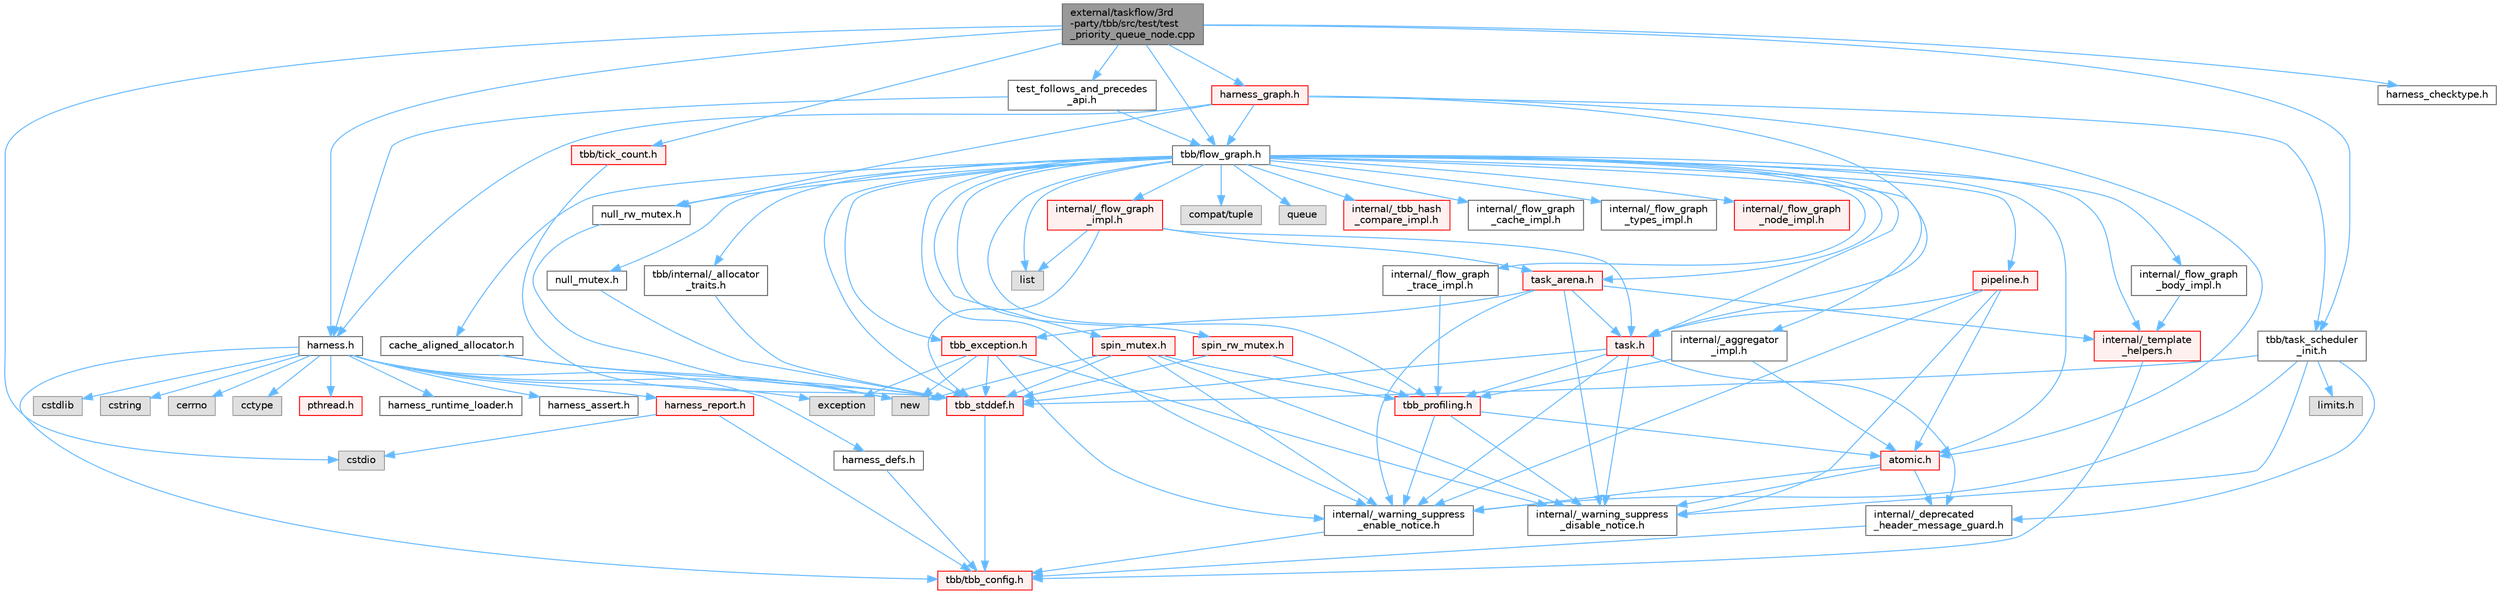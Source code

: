 digraph "external/taskflow/3rd-party/tbb/src/test/test_priority_queue_node.cpp"
{
 // LATEX_PDF_SIZE
  bgcolor="transparent";
  edge [fontname=Helvetica,fontsize=10,labelfontname=Helvetica,labelfontsize=10];
  node [fontname=Helvetica,fontsize=10,shape=box,height=0.2,width=0.4];
  Node1 [id="Node000001",label="external/taskflow/3rd\l-party/tbb/src/test/test\l_priority_queue_node.cpp",height=0.2,width=0.4,color="gray40", fillcolor="grey60", style="filled", fontcolor="black",tooltip=" "];
  Node1 -> Node2 [id="edge1_Node000001_Node000002",color="steelblue1",style="solid",tooltip=" "];
  Node2 [id="Node000002",label="harness.h",height=0.2,width=0.4,color="grey40", fillcolor="white", style="filled",URL="$harness_8h.html",tooltip=" "];
  Node2 -> Node3 [id="edge2_Node000002_Node000003",color="steelblue1",style="solid",tooltip=" "];
  Node3 [id="Node000003",label="tbb/tbb_config.h",height=0.2,width=0.4,color="red", fillcolor="#FFF0F0", style="filled",URL="$tbb__config_8h.html",tooltip=" "];
  Node2 -> Node5 [id="edge3_Node000002_Node000005",color="steelblue1",style="solid",tooltip=" "];
  Node5 [id="Node000005",label="harness_defs.h",height=0.2,width=0.4,color="grey40", fillcolor="white", style="filled",URL="$harness__defs_8h.html",tooltip=" "];
  Node5 -> Node3 [id="edge4_Node000005_Node000003",color="steelblue1",style="solid",tooltip=" "];
  Node2 -> Node6 [id="edge5_Node000002_Node000006",color="steelblue1",style="solid",tooltip=" "];
  Node6 [id="Node000006",label="cstdlib",height=0.2,width=0.4,color="grey60", fillcolor="#E0E0E0", style="filled",tooltip=" "];
  Node2 -> Node7 [id="edge6_Node000002_Node000007",color="steelblue1",style="solid",tooltip=" "];
  Node7 [id="Node000007",label="cstring",height=0.2,width=0.4,color="grey60", fillcolor="#E0E0E0", style="filled",tooltip=" "];
  Node2 -> Node8 [id="edge7_Node000002_Node000008",color="steelblue1",style="solid",tooltip=" "];
  Node8 [id="Node000008",label="cerrno",height=0.2,width=0.4,color="grey60", fillcolor="#E0E0E0", style="filled",tooltip=" "];
  Node2 -> Node9 [id="edge8_Node000002_Node000009",color="steelblue1",style="solid",tooltip=" "];
  Node9 [id="Node000009",label="cctype",height=0.2,width=0.4,color="grey60", fillcolor="#E0E0E0", style="filled",tooltip=" "];
  Node2 -> Node10 [id="edge9_Node000002_Node000010",color="steelblue1",style="solid",tooltip=" "];
  Node10 [id="Node000010",label="new",height=0.2,width=0.4,color="grey60", fillcolor="#E0E0E0", style="filled",tooltip=" "];
  Node2 -> Node11 [id="edge10_Node000002_Node000011",color="steelblue1",style="solid",tooltip=" "];
  Node11 [id="Node000011",label="pthread.h",height=0.2,width=0.4,color="red", fillcolor="#FFF0F0", style="filled",URL="$pthread_8h.html",tooltip=" "];
  Node2 -> Node57 [id="edge11_Node000002_Node000057",color="steelblue1",style="solid",tooltip=" "];
  Node57 [id="Node000057",label="harness_runtime_loader.h",height=0.2,width=0.4,color="grey40", fillcolor="white", style="filled",URL="$harness__runtime__loader_8h.html",tooltip=" "];
  Node2 -> Node58 [id="edge12_Node000002_Node000058",color="steelblue1",style="solid",tooltip=" "];
  Node58 [id="Node000058",label="harness_report.h",height=0.2,width=0.4,color="red", fillcolor="#FFF0F0", style="filled",URL="$harness__report_8h.html",tooltip=" "];
  Node58 -> Node59 [id="edge13_Node000058_Node000059",color="steelblue1",style="solid",tooltip=" "];
  Node59 [id="Node000059",label="cstdio",height=0.2,width=0.4,color="grey60", fillcolor="#E0E0E0", style="filled",tooltip=" "];
  Node58 -> Node3 [id="edge14_Node000058_Node000003",color="steelblue1",style="solid",tooltip=" "];
  Node2 -> Node24 [id="edge15_Node000002_Node000024",color="steelblue1",style="solid",tooltip=" "];
  Node24 [id="Node000024",label="exception",height=0.2,width=0.4,color="grey60", fillcolor="#E0E0E0", style="filled",tooltip=" "];
  Node2 -> Node61 [id="edge16_Node000002_Node000061",color="steelblue1",style="solid",tooltip=" "];
  Node61 [id="Node000061",label="harness_assert.h",height=0.2,width=0.4,color="grey40", fillcolor="white", style="filled",URL="$harness__assert_8h.html",tooltip=" "];
  Node1 -> Node62 [id="edge17_Node000001_Node000062",color="steelblue1",style="solid",tooltip=" "];
  Node62 [id="Node000062",label="tbb/flow_graph.h",height=0.2,width=0.4,color="grey40", fillcolor="white", style="filled",URL="$flow__graph_8h.html",tooltip="The graph related classes and functions"];
  Node62 -> Node63 [id="edge18_Node000062_Node000063",color="steelblue1",style="solid",tooltip=" "];
  Node63 [id="Node000063",label="internal/_warning_suppress\l_enable_notice.h",height=0.2,width=0.4,color="grey40", fillcolor="white", style="filled",URL="$__warning__suppress__enable__notice_8h.html",tooltip=" "];
  Node63 -> Node3 [id="edge19_Node000063_Node000003",color="steelblue1",style="solid",tooltip=" "];
  Node62 -> Node64 [id="edge20_Node000062_Node000064",color="steelblue1",style="solid",tooltip=" "];
  Node64 [id="Node000064",label="tbb_stddef.h",height=0.2,width=0.4,color="red", fillcolor="#FFF0F0", style="filled",URL="$tbb__stddef_8h.html",tooltip=" "];
  Node64 -> Node3 [id="edge21_Node000064_Node000003",color="steelblue1",style="solid",tooltip=" "];
  Node62 -> Node66 [id="edge22_Node000062_Node000066",color="steelblue1",style="solid",tooltip=" "];
  Node66 [id="Node000066",label="atomic.h",height=0.2,width=0.4,color="red", fillcolor="#FFF0F0", style="filled",URL="$external_2taskflow_23rd-party_2tbb_2include_2tbb_2atomic_8h.html",tooltip=" "];
  Node66 -> Node67 [id="edge23_Node000066_Node000067",color="steelblue1",style="solid",tooltip=" "];
  Node67 [id="Node000067",label="internal/_deprecated\l_header_message_guard.h",height=0.2,width=0.4,color="grey40", fillcolor="white", style="filled",URL="$__deprecated__header__message__guard_8h.html",tooltip=" "];
  Node67 -> Node3 [id="edge24_Node000067_Node000003",color="steelblue1",style="solid",tooltip=" "];
  Node66 -> Node63 [id="edge25_Node000066_Node000063",color="steelblue1",style="solid",tooltip=" "];
  Node66 -> Node69 [id="edge26_Node000066_Node000069",color="steelblue1",style="solid",tooltip=" "];
  Node69 [id="Node000069",label="internal/_warning_suppress\l_disable_notice.h",height=0.2,width=0.4,color="grey40", fillcolor="white", style="filled",URL="$__warning__suppress__disable__notice_8h.html",tooltip=" "];
  Node62 -> Node70 [id="edge27_Node000062_Node000070",color="steelblue1",style="solid",tooltip=" "];
  Node70 [id="Node000070",label="spin_mutex.h",height=0.2,width=0.4,color="red", fillcolor="#FFF0F0", style="filled",URL="$external_2taskflow_23rd-party_2tbb_2include_2tbb_2spin__mutex_8h.html",tooltip=" "];
  Node70 -> Node63 [id="edge28_Node000070_Node000063",color="steelblue1",style="solid",tooltip=" "];
  Node70 -> Node10 [id="edge29_Node000070_Node000010",color="steelblue1",style="solid",tooltip=" "];
  Node70 -> Node64 [id="edge30_Node000070_Node000064",color="steelblue1",style="solid",tooltip=" "];
  Node70 -> Node72 [id="edge31_Node000070_Node000072",color="steelblue1",style="solid",tooltip=" "];
  Node72 [id="Node000072",label="tbb_profiling.h",height=0.2,width=0.4,color="red", fillcolor="#FFF0F0", style="filled",URL="$tbb__profiling_8h.html",tooltip=" "];
  Node72 -> Node63 [id="edge32_Node000072_Node000063",color="steelblue1",style="solid",tooltip=" "];
  Node72 -> Node66 [id="edge33_Node000072_Node000066",color="steelblue1",style="solid",tooltip=" "];
  Node72 -> Node69 [id="edge34_Node000072_Node000069",color="steelblue1",style="solid",tooltip=" "];
  Node70 -> Node69 [id="edge35_Node000070_Node000069",color="steelblue1",style="solid",tooltip=" "];
  Node62 -> Node75 [id="edge36_Node000062_Node000075",color="steelblue1",style="solid",tooltip=" "];
  Node75 [id="Node000075",label="null_mutex.h",height=0.2,width=0.4,color="grey40", fillcolor="white", style="filled",URL="$external_2taskflow_23rd-party_2tbb_2include_2tbb_2null__mutex_8h.html",tooltip=" "];
  Node75 -> Node64 [id="edge37_Node000075_Node000064",color="steelblue1",style="solid",tooltip=" "];
  Node62 -> Node76 [id="edge38_Node000062_Node000076",color="steelblue1",style="solid",tooltip=" "];
  Node76 [id="Node000076",label="spin_rw_mutex.h",height=0.2,width=0.4,color="red", fillcolor="#FFF0F0", style="filled",URL="$spin__rw__mutex_8h.html",tooltip=" "];
  Node76 -> Node64 [id="edge39_Node000076_Node000064",color="steelblue1",style="solid",tooltip=" "];
  Node76 -> Node72 [id="edge40_Node000076_Node000072",color="steelblue1",style="solid",tooltip=" "];
  Node62 -> Node77 [id="edge41_Node000062_Node000077",color="steelblue1",style="solid",tooltip=" "];
  Node77 [id="Node000077",label="null_rw_mutex.h",height=0.2,width=0.4,color="grey40", fillcolor="white", style="filled",URL="$null__rw__mutex_8h.html",tooltip=" "];
  Node77 -> Node64 [id="edge42_Node000077_Node000064",color="steelblue1",style="solid",tooltip=" "];
  Node62 -> Node78 [id="edge43_Node000062_Node000078",color="steelblue1",style="solid",tooltip=" "];
  Node78 [id="Node000078",label="task.h",height=0.2,width=0.4,color="red", fillcolor="#FFF0F0", style="filled",URL="$task_8h.html",tooltip=" "];
  Node78 -> Node67 [id="edge44_Node000078_Node000067",color="steelblue1",style="solid",tooltip=" "];
  Node78 -> Node63 [id="edge45_Node000078_Node000063",color="steelblue1",style="solid",tooltip=" "];
  Node78 -> Node64 [id="edge46_Node000078_Node000064",color="steelblue1",style="solid",tooltip=" "];
  Node78 -> Node72 [id="edge47_Node000078_Node000072",color="steelblue1",style="solid",tooltip=" "];
  Node78 -> Node69 [id="edge48_Node000078_Node000069",color="steelblue1",style="solid",tooltip=" "];
  Node62 -> Node80 [id="edge49_Node000062_Node000080",color="steelblue1",style="solid",tooltip=" "];
  Node80 [id="Node000080",label="cache_aligned_allocator.h",height=0.2,width=0.4,color="grey40", fillcolor="white", style="filled",URL="$cache__aligned__allocator_8h.html",tooltip=" "];
  Node80 -> Node10 [id="edge50_Node000080_Node000010",color="steelblue1",style="solid",tooltip=" "];
  Node80 -> Node64 [id="edge51_Node000080_Node000064",color="steelblue1",style="solid",tooltip=" "];
  Node62 -> Node81 [id="edge52_Node000062_Node000081",color="steelblue1",style="solid",tooltip=" "];
  Node81 [id="Node000081",label="tbb_exception.h",height=0.2,width=0.4,color="red", fillcolor="#FFF0F0", style="filled",URL="$tbb__exception_8h.html",tooltip=" "];
  Node81 -> Node63 [id="edge53_Node000081_Node000063",color="steelblue1",style="solid",tooltip=" "];
  Node81 -> Node64 [id="edge54_Node000081_Node000064",color="steelblue1",style="solid",tooltip=" "];
  Node81 -> Node24 [id="edge55_Node000081_Node000024",color="steelblue1",style="solid",tooltip=" "];
  Node81 -> Node10 [id="edge56_Node000081_Node000010",color="steelblue1",style="solid",tooltip=" "];
  Node81 -> Node69 [id="edge57_Node000081_Node000069",color="steelblue1",style="solid",tooltip=" "];
  Node62 -> Node84 [id="edge58_Node000062_Node000084",color="steelblue1",style="solid",tooltip=" "];
  Node84 [id="Node000084",label="pipeline.h",height=0.2,width=0.4,color="red", fillcolor="#FFF0F0", style="filled",URL="$pipeline_8h.html",tooltip=" "];
  Node84 -> Node63 [id="edge59_Node000084_Node000063",color="steelblue1",style="solid",tooltip=" "];
  Node84 -> Node66 [id="edge60_Node000084_Node000066",color="steelblue1",style="solid",tooltip=" "];
  Node84 -> Node78 [id="edge61_Node000084_Node000078",color="steelblue1",style="solid",tooltip=" "];
  Node84 -> Node69 [id="edge62_Node000084_Node000069",color="steelblue1",style="solid",tooltip=" "];
  Node62 -> Node85 [id="edge63_Node000062_Node000085",color="steelblue1",style="solid",tooltip=" "];
  Node85 [id="Node000085",label="internal/_template\l_helpers.h",height=0.2,width=0.4,color="red", fillcolor="#FFF0F0", style="filled",URL="$__template__helpers_8h.html",tooltip=" "];
  Node85 -> Node3 [id="edge64_Node000085_Node000003",color="steelblue1",style="solid",tooltip=" "];
  Node62 -> Node86 [id="edge65_Node000062_Node000086",color="steelblue1",style="solid",tooltip=" "];
  Node86 [id="Node000086",label="internal/_aggregator\l_impl.h",height=0.2,width=0.4,color="grey40", fillcolor="white", style="filled",URL="$__aggregator__impl_8h.html",tooltip=" "];
  Node86 -> Node66 [id="edge66_Node000086_Node000066",color="steelblue1",style="solid",tooltip=" "];
  Node86 -> Node72 [id="edge67_Node000086_Node000072",color="steelblue1",style="solid",tooltip=" "];
  Node62 -> Node87 [id="edge68_Node000062_Node000087",color="steelblue1",style="solid",tooltip=" "];
  Node87 [id="Node000087",label="tbb/internal/_allocator\l_traits.h",height=0.2,width=0.4,color="grey40", fillcolor="white", style="filled",URL="$__allocator__traits_8h.html",tooltip=" "];
  Node87 -> Node64 [id="edge69_Node000087_Node000064",color="steelblue1",style="solid",tooltip=" "];
  Node62 -> Node72 [id="edge70_Node000062_Node000072",color="steelblue1",style="solid",tooltip=" "];
  Node62 -> Node88 [id="edge71_Node000062_Node000088",color="steelblue1",style="solid",tooltip=" "];
  Node88 [id="Node000088",label="task_arena.h",height=0.2,width=0.4,color="red", fillcolor="#FFF0F0", style="filled",URL="$task__arena_8h.html",tooltip=" "];
  Node88 -> Node63 [id="edge72_Node000088_Node000063",color="steelblue1",style="solid",tooltip=" "];
  Node88 -> Node78 [id="edge73_Node000088_Node000078",color="steelblue1",style="solid",tooltip=" "];
  Node88 -> Node81 [id="edge74_Node000088_Node000081",color="steelblue1",style="solid",tooltip=" "];
  Node88 -> Node85 [id="edge75_Node000088_Node000085",color="steelblue1",style="solid",tooltip=" "];
  Node88 -> Node69 [id="edge76_Node000088_Node000069",color="steelblue1",style="solid",tooltip=" "];
  Node62 -> Node89 [id="edge77_Node000062_Node000089",color="steelblue1",style="solid",tooltip=" "];
  Node89 [id="Node000089",label="compat/tuple",height=0.2,width=0.4,color="grey60", fillcolor="#E0E0E0", style="filled",tooltip=" "];
  Node62 -> Node90 [id="edge78_Node000062_Node000090",color="steelblue1",style="solid",tooltip=" "];
  Node90 [id="Node000090",label="list",height=0.2,width=0.4,color="grey60", fillcolor="#E0E0E0", style="filled",tooltip=" "];
  Node62 -> Node91 [id="edge79_Node000062_Node000091",color="steelblue1",style="solid",tooltip=" "];
  Node91 [id="Node000091",label="queue",height=0.2,width=0.4,color="grey60", fillcolor="#E0E0E0", style="filled",tooltip=" "];
  Node62 -> Node92 [id="edge80_Node000062_Node000092",color="steelblue1",style="solid",tooltip=" "];
  Node92 [id="Node000092",label="internal/_flow_graph\l_impl.h",height=0.2,width=0.4,color="red", fillcolor="#FFF0F0", style="filled",URL="$__flow__graph__impl_8h.html",tooltip=" "];
  Node92 -> Node64 [id="edge81_Node000092_Node000064",color="steelblue1",style="solid",tooltip=" "];
  Node92 -> Node78 [id="edge82_Node000092_Node000078",color="steelblue1",style="solid",tooltip=" "];
  Node92 -> Node88 [id="edge83_Node000092_Node000088",color="steelblue1",style="solid",tooltip=" "];
  Node92 -> Node90 [id="edge84_Node000092_Node000090",color="steelblue1",style="solid",tooltip=" "];
  Node62 -> Node94 [id="edge85_Node000062_Node000094",color="steelblue1",style="solid",tooltip=" "];
  Node94 [id="Node000094",label="internal/_flow_graph\l_trace_impl.h",height=0.2,width=0.4,color="grey40", fillcolor="white", style="filled",URL="$__flow__graph__trace__impl_8h.html",tooltip=" "];
  Node94 -> Node72 [id="edge86_Node000094_Node000072",color="steelblue1",style="solid",tooltip=" "];
  Node62 -> Node95 [id="edge87_Node000062_Node000095",color="steelblue1",style="solid",tooltip=" "];
  Node95 [id="Node000095",label="internal/_tbb_hash\l_compare_impl.h",height=0.2,width=0.4,color="red", fillcolor="#FFF0F0", style="filled",URL="$__tbb__hash__compare__impl_8h.html",tooltip=" "];
  Node62 -> Node96 [id="edge88_Node000062_Node000096",color="steelblue1",style="solid",tooltip=" "];
  Node96 [id="Node000096",label="internal/_flow_graph\l_body_impl.h",height=0.2,width=0.4,color="grey40", fillcolor="white", style="filled",URL="$__flow__graph__body__impl_8h.html",tooltip=" "];
  Node96 -> Node85 [id="edge89_Node000096_Node000085",color="steelblue1",style="solid",tooltip=" "];
  Node62 -> Node97 [id="edge90_Node000062_Node000097",color="steelblue1",style="solid",tooltip=" "];
  Node97 [id="Node000097",label="internal/_flow_graph\l_cache_impl.h",height=0.2,width=0.4,color="grey40", fillcolor="white", style="filled",URL="$__flow__graph__cache__impl_8h.html",tooltip=" "];
  Node62 -> Node98 [id="edge91_Node000062_Node000098",color="steelblue1",style="solid",tooltip=" "];
  Node98 [id="Node000098",label="internal/_flow_graph\l_types_impl.h",height=0.2,width=0.4,color="grey40", fillcolor="white", style="filled",URL="$__flow__graph__types__impl_8h.html",tooltip=" "];
  Node62 -> Node99 [id="edge92_Node000062_Node000099",color="steelblue1",style="solid",tooltip=" "];
  Node99 [id="Node000099",label="internal/_flow_graph\l_node_impl.h",height=0.2,width=0.4,color="red", fillcolor="#FFF0F0", style="filled",URL="$__flow__graph__node__impl_8h.html",tooltip=" "];
  Node1 -> Node101 [id="edge93_Node000001_Node000101",color="steelblue1",style="solid",tooltip=" "];
  Node101 [id="Node000101",label="harness_checktype.h",height=0.2,width=0.4,color="grey40", fillcolor="white", style="filled",URL="$harness__checktype_8h.html",tooltip=" "];
  Node1 -> Node102 [id="edge94_Node000001_Node000102",color="steelblue1",style="solid",tooltip=" "];
  Node102 [id="Node000102",label="tbb/task_scheduler\l_init.h",height=0.2,width=0.4,color="grey40", fillcolor="white", style="filled",URL="$task__scheduler__init_8h.html",tooltip=" "];
  Node102 -> Node67 [id="edge95_Node000102_Node000067",color="steelblue1",style="solid",tooltip=" "];
  Node102 -> Node63 [id="edge96_Node000102_Node000063",color="steelblue1",style="solid",tooltip=" "];
  Node102 -> Node64 [id="edge97_Node000102_Node000064",color="steelblue1",style="solid",tooltip=" "];
  Node102 -> Node103 [id="edge98_Node000102_Node000103",color="steelblue1",style="solid",tooltip=" "];
  Node103 [id="Node000103",label="limits.h",height=0.2,width=0.4,color="grey60", fillcolor="#E0E0E0", style="filled",tooltip=" "];
  Node102 -> Node69 [id="edge99_Node000102_Node000069",color="steelblue1",style="solid",tooltip=" "];
  Node1 -> Node104 [id="edge100_Node000001_Node000104",color="steelblue1",style="solid",tooltip=" "];
  Node104 [id="Node000104",label="tbb/tick_count.h",height=0.2,width=0.4,color="red", fillcolor="#FFF0F0", style="filled",URL="$tick__count_8h.html",tooltip=" "];
  Node104 -> Node64 [id="edge101_Node000104_Node000064",color="steelblue1",style="solid",tooltip=" "];
  Node1 -> Node106 [id="edge102_Node000001_Node000106",color="steelblue1",style="solid",tooltip=" "];
  Node106 [id="Node000106",label="harness_graph.h",height=0.2,width=0.4,color="red", fillcolor="#FFF0F0", style="filled",URL="$harness__graph_8h.html",tooltip=" "];
  Node106 -> Node2 [id="edge103_Node000106_Node000002",color="steelblue1",style="solid",tooltip=" "];
  Node106 -> Node62 [id="edge104_Node000106_Node000062",color="steelblue1",style="solid",tooltip=" "];
  Node106 -> Node77 [id="edge105_Node000106_Node000077",color="steelblue1",style="solid",tooltip=" "];
  Node106 -> Node66 [id="edge106_Node000106_Node000066",color="steelblue1",style="solid",tooltip=" "];
  Node106 -> Node78 [id="edge107_Node000106_Node000078",color="steelblue1",style="solid",tooltip=" "];
  Node106 -> Node102 [id="edge108_Node000106_Node000102",color="steelblue1",style="solid",tooltip=" "];
  Node1 -> Node116 [id="edge109_Node000001_Node000116",color="steelblue1",style="solid",tooltip=" "];
  Node116 [id="Node000116",label="test_follows_and_precedes\l_api.h",height=0.2,width=0.4,color="grey40", fillcolor="white", style="filled",URL="$test__follows__and__precedes__api_8h.html",tooltip=" "];
  Node116 -> Node2 [id="edge110_Node000116_Node000002",color="steelblue1",style="solid",tooltip=" "];
  Node116 -> Node62 [id="edge111_Node000116_Node000062",color="steelblue1",style="solid",tooltip=" "];
  Node1 -> Node59 [id="edge112_Node000001_Node000059",color="steelblue1",style="solid",tooltip=" "];
}
